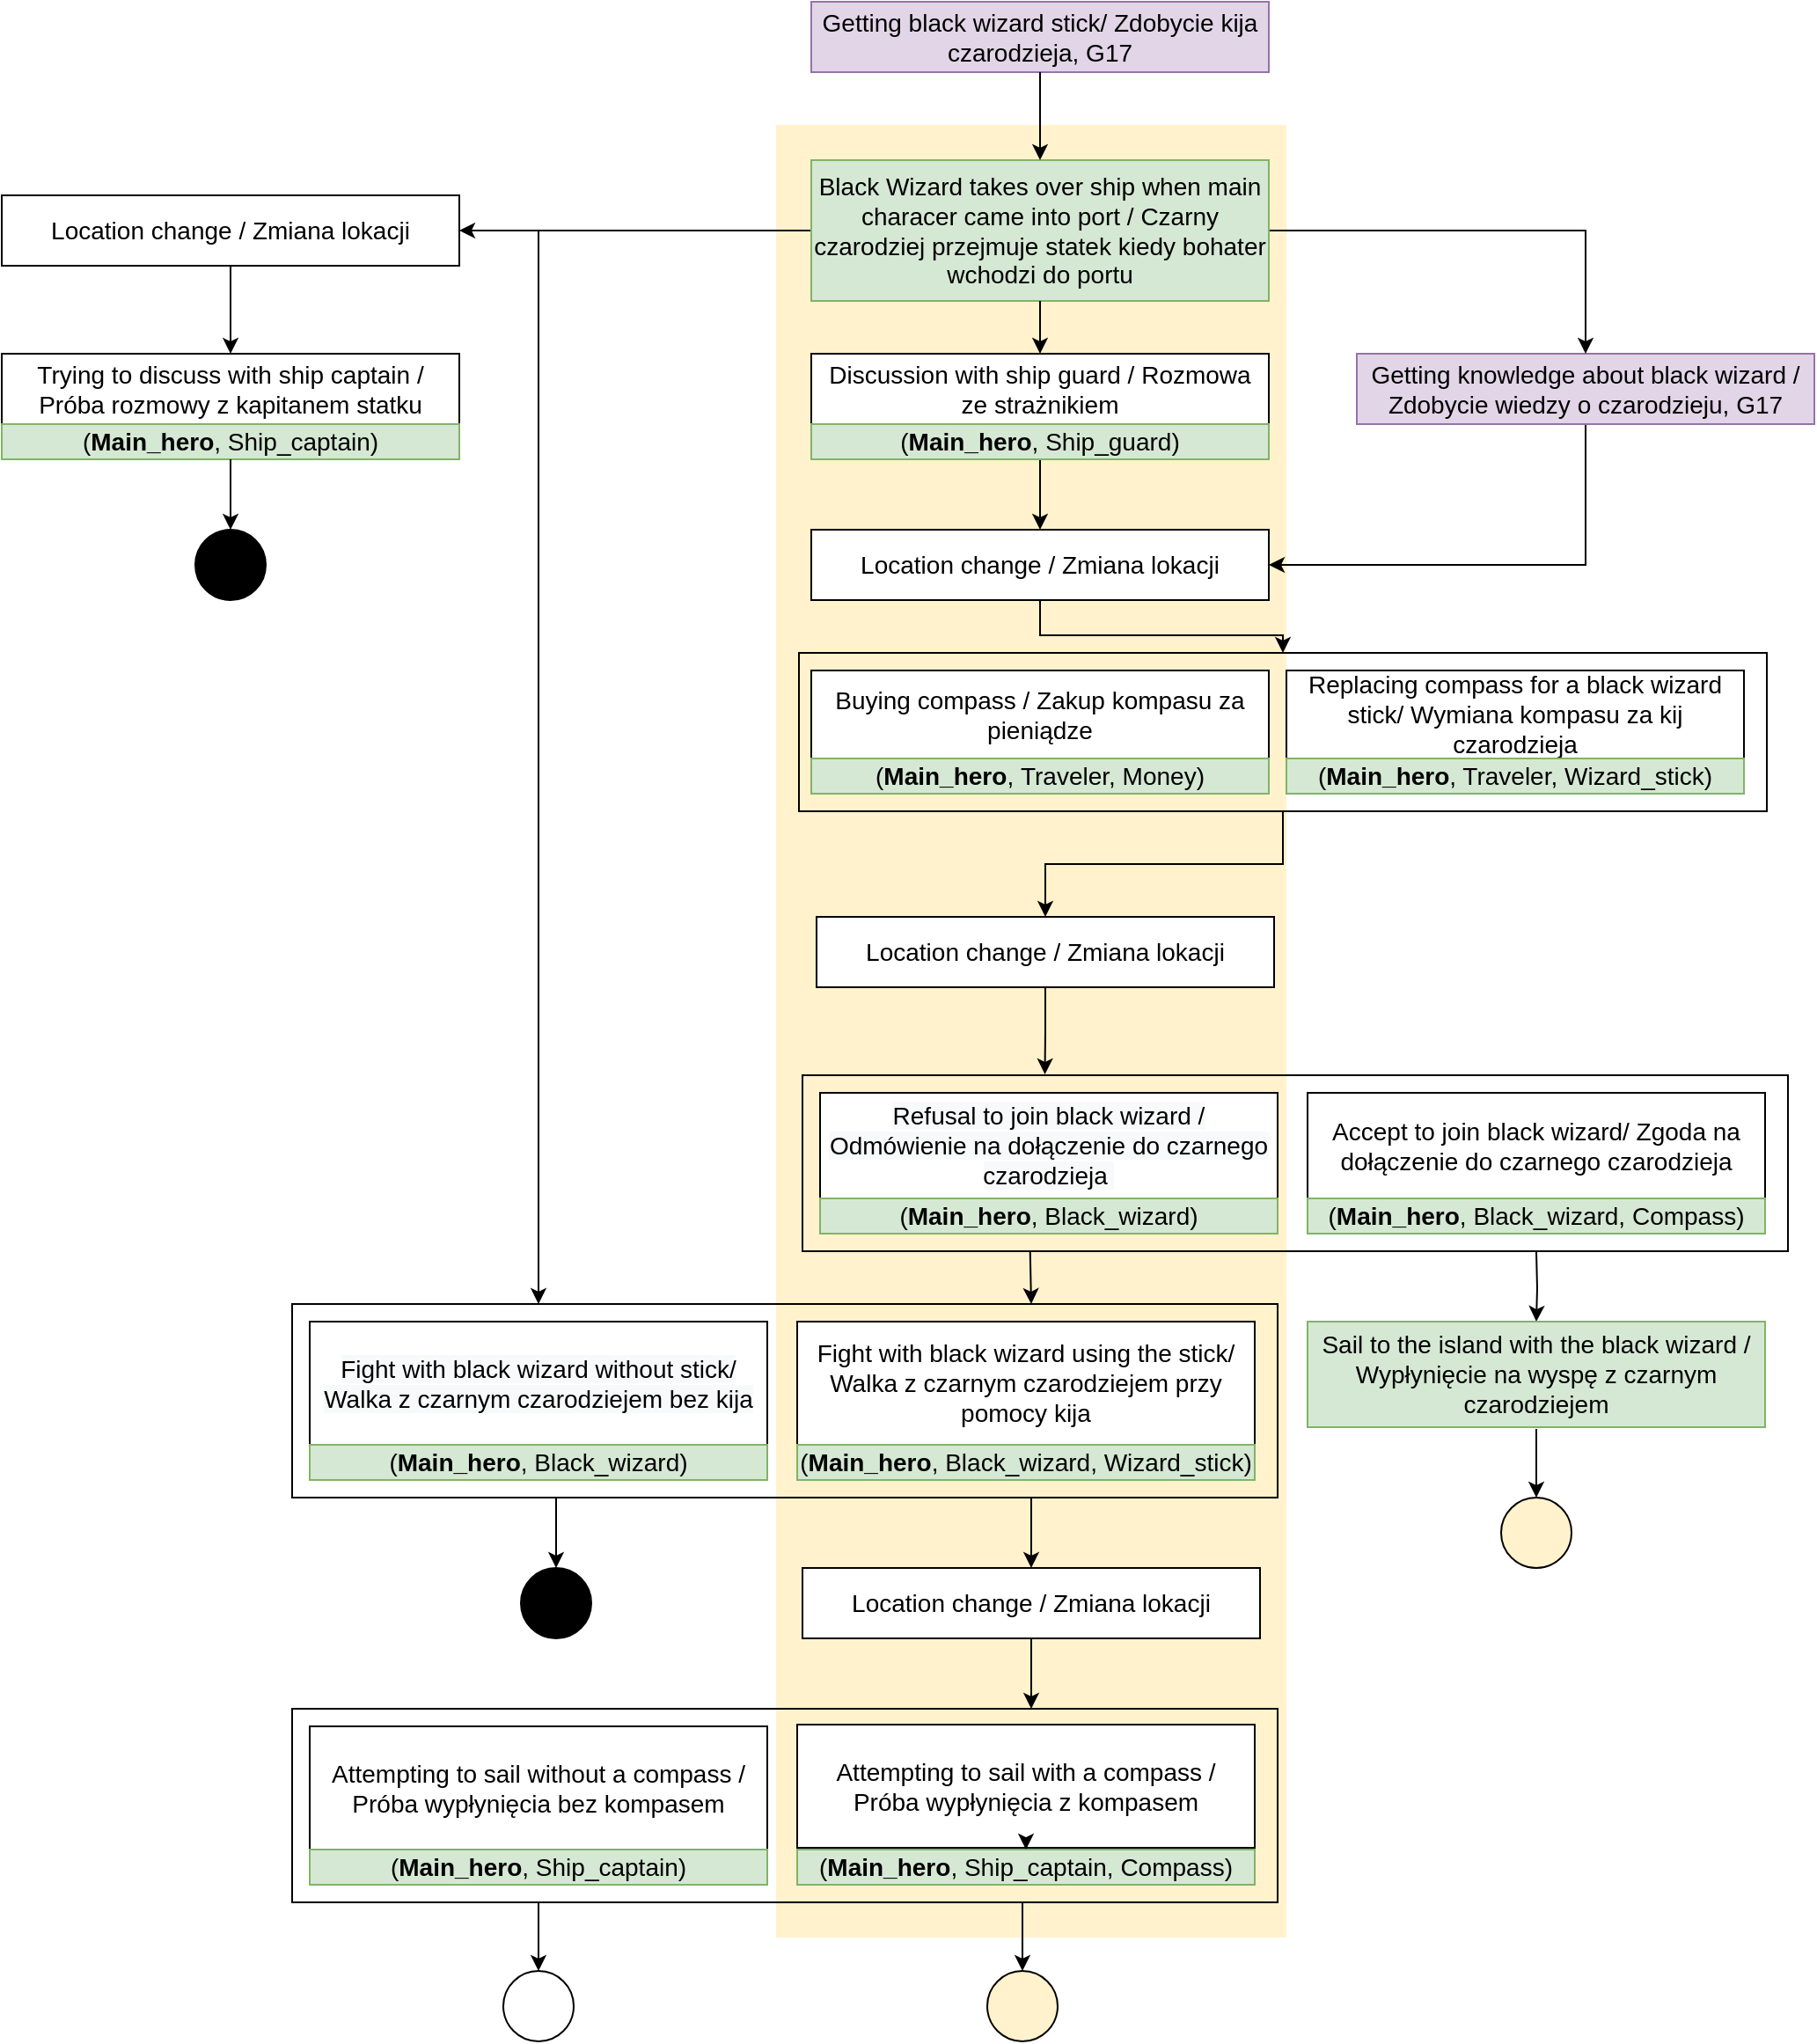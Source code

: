 <mxfile version="16.5.3" type="device"><diagram id="JUIe99RaXZnTiBBMId6_" name="Page-1"><mxGraphModel dx="780" dy="4052" grid="1" gridSize="10" guides="1" tooltips="1" connect="1" arrows="1" fold="1" page="1" pageScale="1" pageWidth="2339" pageHeight="3300" math="0" shadow="0"><root><mxCell id="0"/><mxCell id="1" parent="0"/><mxCell id="6ssIoBOc6qYWrYEqaU_J-1" value="" style="rounded=0;whiteSpace=wrap;html=1;fillColor=#fff2cc;fontFamily=Helvetica;fontSize=14;strokeColor=none;" parent="1" vertex="1"><mxGeometry x="460" y="-3180" width="290" height="1030" as="geometry"/></mxCell><mxCell id="3eL0S95hv30FIU-_vPZg-2" value="&lt;font style=&quot;font-size: 14px&quot;&gt;Getting black wizard stick/ Zdobycie kija czarodzieja, G17&lt;/font&gt;" style="rounded=0;whiteSpace=wrap;html=1;strokeColor=#9673a6;fillColor=#e1d5e7;" parent="1" vertex="1"><mxGeometry x="480" y="-3250" width="260" height="40" as="geometry"/></mxCell><mxCell id="1r0AxIOJ8wrqg4vT5cxQ-17" style="edgeStyle=orthogonalEdgeStyle;rounded=0;orthogonalLoop=1;jettySize=auto;html=1;exitX=0.5;exitY=1;exitDx=0;exitDy=0;entryX=1;entryY=0.5;entryDx=0;entryDy=0;" parent="1" source="ufufVObrW8CTADVqrJGx-1" target="ZIhdXNscRNdTgrio2IBK-1" edge="1"><mxGeometry relative="1" as="geometry"/></mxCell><mxCell id="ufufVObrW8CTADVqrJGx-1" value="&lt;font style=&quot;font-size: 14px&quot;&gt;Getting knowledge about black wizard / Zdobycie wiedzy o czarodzieju, G17&lt;/font&gt;" style="rounded=0;whiteSpace=wrap;html=1;strokeColor=#9673a6;fillColor=#e1d5e7;" parent="1" vertex="1"><mxGeometry x="790" y="-3050" width="260" height="40" as="geometry"/></mxCell><mxCell id="1r0AxIOJ8wrqg4vT5cxQ-10" style="edgeStyle=orthogonalEdgeStyle;rounded=0;orthogonalLoop=1;jettySize=auto;html=1;exitX=1;exitY=0.5;exitDx=0;exitDy=0;entryX=0.5;entryY=0;entryDx=0;entryDy=0;" parent="1" source="iC4ka-_rJEcCQ6Xw9VPW-1" target="ufufVObrW8CTADVqrJGx-1" edge="1"><mxGeometry relative="1" as="geometry"/></mxCell><mxCell id="1r0AxIOJ8wrqg4vT5cxQ-13" style="edgeStyle=orthogonalEdgeStyle;rounded=0;orthogonalLoop=1;jettySize=auto;html=1;exitX=0;exitY=0.5;exitDx=0;exitDy=0;entryX=0.25;entryY=0;entryDx=0;entryDy=0;" parent="1" source="iC4ka-_rJEcCQ6Xw9VPW-1" target="Zl7LZCgxTLRb8pQttS_V-1" edge="1"><mxGeometry relative="1" as="geometry"/></mxCell><mxCell id="xVncM1CwSNO0NZ3d6eDj-8" style="edgeStyle=orthogonalEdgeStyle;rounded=0;orthogonalLoop=1;jettySize=auto;html=1;exitX=0;exitY=0.5;exitDx=0;exitDy=0;entryX=1;entryY=0.5;entryDx=0;entryDy=0;" edge="1" parent="1" source="iC4ka-_rJEcCQ6Xw9VPW-1" target="xVncM1CwSNO0NZ3d6eDj-1"><mxGeometry relative="1" as="geometry"/></mxCell><mxCell id="iC4ka-_rJEcCQ6Xw9VPW-1" value="&lt;span style=&quot;font-family: &amp;#34;arial&amp;#34; ; font-size: 14px&quot;&gt;Black Wizard takes over ship when main characer came into port / Czarny czarodziej przejmuje statek kiedy bohater wchodzi do portu&lt;/span&gt;" style="rounded=0;whiteSpace=wrap;html=1;sketch=0;fillColor=#d5e8d4;strokeColor=#82b366;align=center;" parent="1" vertex="1"><mxGeometry x="480" y="-3160" width="260" height="80" as="geometry"/></mxCell><mxCell id="CBUeyCIiHJk4OpSg9vcD-1" value="&lt;font face=&quot;arial&quot;&gt;&lt;span style=&quot;font-size: 14px&quot;&gt;Discussion with ship guard / Rozmowa ze strażnikiem&lt;/span&gt;&lt;br&gt;&lt;/font&gt;" style="rounded=0;whiteSpace=wrap;html=1;fillColor=#ffffff;fontSize=14;" parent="1" vertex="1"><mxGeometry x="480" y="-3050" width="260" height="40" as="geometry"/></mxCell><mxCell id="1r0AxIOJ8wrqg4vT5cxQ-16" style="edgeStyle=orthogonalEdgeStyle;rounded=0;orthogonalLoop=1;jettySize=auto;html=1;exitX=0.5;exitY=1;exitDx=0;exitDy=0;entryX=0.5;entryY=0;entryDx=0;entryDy=0;" parent="1" source="CBUeyCIiHJk4OpSg9vcD-2" target="ZIhdXNscRNdTgrio2IBK-1" edge="1"><mxGeometry relative="1" as="geometry"/></mxCell><mxCell id="CBUeyCIiHJk4OpSg9vcD-2" value="&lt;font face=&quot;arial&quot;&gt;&lt;span style=&quot;font-size: 14px&quot;&gt;(&lt;/span&gt;&lt;/font&gt;&lt;span style=&quot;font-family: &amp;#34;arial&amp;#34; ; font-size: 14px&quot;&gt;&lt;b&gt;Main_hero&lt;/b&gt;, Ship_guard&lt;/span&gt;&lt;font face=&quot;arial&quot;&gt;&lt;span style=&quot;font-size: 14px&quot;&gt;)&lt;/span&gt;&lt;/font&gt;" style="rounded=0;whiteSpace=wrap;html=1;sketch=0;fillColor=#d5e8d4;strokeColor=#82b366;align=center;" parent="1" vertex="1"><mxGeometry x="480" y="-3010" width="260" height="20" as="geometry"/></mxCell><mxCell id="CBUeyCIiHJk4OpSg9vcD-3" style="rounded=0;orthogonalLoop=1;jettySize=auto;html=1;exitX=0.25;exitY=1;exitDx=0;exitDy=0;entryX=0.25;entryY=0;entryDx=0;entryDy=0;fontSize=14;" parent="1" source="CBUeyCIiHJk4OpSg9vcD-1" target="CBUeyCIiHJk4OpSg9vcD-2" edge="1"><mxGeometry relative="1" as="geometry"><mxPoint x="555" y="-3040" as="sourcePoint"/><mxPoint x="835" y="-2869" as="targetPoint"/></mxGeometry></mxCell><mxCell id="2wrk7SRzFRKvGeMuATV7-3" style="rounded=0;orthogonalLoop=1;jettySize=auto;html=1;exitX=0.25;exitY=1;exitDx=0;exitDy=0;entryX=0.25;entryY=0;entryDx=0;entryDy=0;fontSize=14;" parent="1" edge="1"><mxGeometry relative="1" as="geometry"><mxPoint x="548" y="-3030" as="sourcePoint"/><mxPoint x="548" y="-3030" as="targetPoint"/></mxGeometry></mxCell><mxCell id="JMDKY-fmRvfE_yuMLyGS-4" value="" style="endArrow=classic;html=1;rounded=0;entryX=0.5;entryY=0;entryDx=0;entryDy=0;" parent="1" target="iC4ka-_rJEcCQ6Xw9VPW-1" edge="1"><mxGeometry width="50" height="50" relative="1" as="geometry"><mxPoint x="610" y="-3210" as="sourcePoint"/><mxPoint x="630" y="-2900" as="targetPoint"/></mxGeometry></mxCell><mxCell id="JMDKY-fmRvfE_yuMLyGS-5" value="" style="endArrow=classic;html=1;rounded=0;entryX=0.5;entryY=0;entryDx=0;entryDy=0;exitX=0.5;exitY=1;exitDx=0;exitDy=0;" parent="1" source="iC4ka-_rJEcCQ6Xw9VPW-1" target="CBUeyCIiHJk4OpSg9vcD-1" edge="1"><mxGeometry width="50" height="50" relative="1" as="geometry"><mxPoint x="610" y="-3060" as="sourcePoint"/><mxPoint x="620" y="-3120" as="targetPoint"/></mxGeometry></mxCell><mxCell id="1r0AxIOJ8wrqg4vT5cxQ-1" style="edgeStyle=orthogonalEdgeStyle;rounded=0;orthogonalLoop=1;jettySize=auto;html=1;exitX=0.5;exitY=1;exitDx=0;exitDy=0;entryX=0.5;entryY=0;entryDx=0;entryDy=0;" parent="1" source="ZIhdXNscRNdTgrio2IBK-1" target="h1MI7B73lOjZTROLdxvK-1" edge="1"><mxGeometry relative="1" as="geometry"/></mxCell><mxCell id="ZIhdXNscRNdTgrio2IBK-1" value="&lt;span id=&quot;docs-internal-guid-4cfbbf0f-7fff-1ddc-6e00-4f36d3d0db7e&quot;&gt;&lt;span style=&quot;background-color: transparent ; vertical-align: baseline&quot;&gt;&lt;font&gt;&lt;font face=&quot;arial&quot;&gt;&lt;span style=&quot;font-size: 14px&quot;&gt;Location change / Zmiana lokacji&lt;/span&gt;&lt;/font&gt;&lt;br&gt;&lt;/font&gt;&lt;/span&gt;&lt;/span&gt;" style="rounded=0;whiteSpace=wrap;html=1;align=center;" parent="1" vertex="1"><mxGeometry x="480" y="-2950" width="260" height="40" as="geometry"/></mxCell><mxCell id="ykdbTU9exdxIuXBFj9h4-3" style="edgeStyle=orthogonalEdgeStyle;rounded=0;orthogonalLoop=1;jettySize=auto;html=1;exitX=0.5;exitY=1;exitDx=0;exitDy=0;entryX=0.5;entryY=0;entryDx=0;entryDy=0;" parent="1" source="h1MI7B73lOjZTROLdxvK-1" target="v_aaNzuPuVtvfUUyjHC7-1" edge="1"><mxGeometry relative="1" as="geometry"/></mxCell><mxCell id="h1MI7B73lOjZTROLdxvK-1" value="" style="rounded=0;whiteSpace=wrap;html=1;strokeColor=#000000;fontFamily=Helvetica;fontSize=14;fillColor=none;" parent="1" vertex="1"><mxGeometry x="473" y="-2880" width="550" height="90" as="geometry"/></mxCell><mxCell id="h1MI7B73lOjZTROLdxvK-2" value="&lt;div style=&quot;&quot;&gt;&lt;span&gt;Replacing compass for a black wizard stick/ Wymiana kompasu za kij czarodzieja&lt;/span&gt;&lt;/div&gt;" style="rounded=0;whiteSpace=wrap;html=1;fontSize=14;fontFamily=Helvetica;align=center;" parent="1" vertex="1"><mxGeometry x="750" y="-2870" width="260" height="50" as="geometry"/></mxCell><mxCell id="h1MI7B73lOjZTROLdxvK-3" value="&lt;font&gt;Buying compass / Zakup kompasu za pieniądze&lt;br style=&quot;font-size: 14px&quot;&gt;&lt;/font&gt;" style="rounded=0;whiteSpace=wrap;html=1;fontSize=14;fontFamily=Helvetica;" parent="1" vertex="1"><mxGeometry x="480" y="-2870" width="260" height="50" as="geometry"/></mxCell><mxCell id="h1MI7B73lOjZTROLdxvK-4" value="&lt;span style=&quot;font-family: &amp;#34;arial&amp;#34;&quot;&gt;(&lt;/span&gt;&lt;span style=&quot;font-family: &amp;#34;arial&amp;#34;&quot;&gt;&lt;b&gt;Main_hero&lt;/b&gt;,&amp;nbsp;&lt;/span&gt;&lt;span style=&quot;font-family: &amp;#34;arial&amp;#34;&quot;&gt;Traveler, Money)&lt;/span&gt;" style="rounded=0;whiteSpace=wrap;html=1;sketch=0;fillColor=#d5e8d4;strokeColor=#82b366;align=center;fontSize=14;fontFamily=Helvetica;" parent="1" vertex="1"><mxGeometry x="480" y="-2820" width="260" height="20" as="geometry"/></mxCell><mxCell id="h1MI7B73lOjZTROLdxvK-5" style="rounded=0;orthogonalLoop=1;jettySize=auto;html=1;exitX=0.75;exitY=1;exitDx=0;exitDy=0;fontSize=14;" parent="1" source="h1MI7B73lOjZTROLdxvK-3" target="h1MI7B73lOjZTROLdxvK-4" edge="1"><mxGeometry relative="1" as="geometry"><mxPoint x="778" y="-2809" as="sourcePoint"/><mxPoint x="801.689" y="-2775.495" as="targetPoint"/></mxGeometry></mxCell><mxCell id="h1MI7B73lOjZTROLdxvK-6" value="&lt;span style=&quot;font-family: &amp;#34;arial&amp;#34;&quot;&gt;(&lt;/span&gt;&lt;span style=&quot;font-family: &amp;#34;arial&amp;#34;&quot;&gt;&lt;b&gt;Main_hero&lt;/b&gt;, Traveler, Wizard_stick&lt;/span&gt;&lt;span style=&quot;font-family: &amp;#34;arial&amp;#34;&quot;&gt;)&lt;/span&gt;" style="rounded=0;whiteSpace=wrap;html=1;sketch=0;fillColor=#d5e8d4;strokeColor=#82b366;align=center;fontSize=14;fontFamily=Helvetica;" parent="1" vertex="1"><mxGeometry x="750" y="-2820" width="260" height="20" as="geometry"/></mxCell><mxCell id="h1MI7B73lOjZTROLdxvK-7" style="rounded=0;orthogonalLoop=1;jettySize=auto;html=1;fontSize=14;" parent="1" source="h1MI7B73lOjZTROLdxvK-2" target="h1MI7B73lOjZTROLdxvK-6" edge="1"><mxGeometry relative="1" as="geometry"><mxPoint x="1019.667" y="-2809" as="sourcePoint"/><mxPoint x="1057.0" y="-2781.0" as="targetPoint"/></mxGeometry></mxCell><mxCell id="1r0AxIOJ8wrqg4vT5cxQ-8" style="edgeStyle=orthogonalEdgeStyle;rounded=0;orthogonalLoop=1;jettySize=auto;html=1;exitX=0.5;exitY=1;exitDx=0;exitDy=0;entryX=0.246;entryY=-0.005;entryDx=0;entryDy=0;entryPerimeter=0;" parent="1" source="v_aaNzuPuVtvfUUyjHC7-1" target="4udx_1XUjHnXzXAFPExe-1" edge="1"><mxGeometry relative="1" as="geometry"/></mxCell><mxCell id="v_aaNzuPuVtvfUUyjHC7-1" value="&lt;span id=&quot;docs-internal-guid-4cfbbf0f-7fff-1ddc-6e00-4f36d3d0db7e&quot;&gt;&lt;span style=&quot;background-color: transparent ; vertical-align: baseline&quot;&gt;&lt;font&gt;&lt;font face=&quot;arial&quot;&gt;&lt;span style=&quot;font-size: 14px&quot;&gt;Location change / Zmiana lokacji&lt;/span&gt;&lt;/font&gt;&lt;br&gt;&lt;/font&gt;&lt;/span&gt;&lt;/span&gt;" style="rounded=0;whiteSpace=wrap;html=1;align=center;" parent="1" vertex="1"><mxGeometry x="483" y="-2730" width="260" height="40" as="geometry"/></mxCell><mxCell id="1r0AxIOJ8wrqg4vT5cxQ-37" style="edgeStyle=orthogonalEdgeStyle;rounded=0;orthogonalLoop=1;jettySize=auto;html=1;exitX=0.75;exitY=1;exitDx=0;exitDy=0;" parent="1" source="Zl7LZCgxTLRb8pQttS_V-1" target="1r0AxIOJ8wrqg4vT5cxQ-36" edge="1"><mxGeometry relative="1" as="geometry"/></mxCell><mxCell id="Zl7LZCgxTLRb8pQttS_V-1" value="" style="rounded=0;whiteSpace=wrap;html=1;strokeColor=#000000;fontFamily=Helvetica;fontSize=14;fillColor=none;" parent="1" vertex="1"><mxGeometry x="185" y="-2510" width="560" height="110" as="geometry"/></mxCell><mxCell id="Zl7LZCgxTLRb8pQttS_V-2" value="&lt;font&gt;Fight with black wizard using the stick/ Walka z czarnym czarodziejem przy pomocy kija&lt;br style=&quot;font-size: 14px&quot;&gt;&lt;/font&gt;" style="rounded=0;whiteSpace=wrap;html=1;fontSize=14;fontFamily=Helvetica;" parent="1" vertex="1"><mxGeometry x="472" y="-2500" width="260" height="70" as="geometry"/></mxCell><mxCell id="Zl7LZCgxTLRb8pQttS_V-3" value="&lt;span style=&quot;color: rgb(0 , 0 , 0) ; font-family: &amp;#34;helvetica&amp;#34; ; font-size: 14px ; font-style: normal ; font-weight: 400 ; letter-spacing: normal ; text-align: center ; text-indent: 0px ; text-transform: none ; word-spacing: 0px ; background-color: rgb(248 , 249 , 250) ; display: inline ; float: none&quot;&gt;Fight with black wizard without stick/ Walka z czarnym czarodziejem bez kija&lt;/span&gt;" style="rounded=0;whiteSpace=wrap;html=1;fontSize=14;fontFamily=Helvetica;" parent="1" vertex="1"><mxGeometry x="195" y="-2500" width="260" height="70" as="geometry"/></mxCell><mxCell id="Zl7LZCgxTLRb8pQttS_V-4" value="&lt;span style=&quot;font-family: &amp;#34;arial&amp;#34;&quot;&gt;(&lt;/span&gt;&lt;span style=&quot;font-family: &amp;#34;arial&amp;#34;&quot;&gt;&lt;b&gt;Main_hero&lt;/b&gt;, Black_wizard&lt;/span&gt;&lt;span style=&quot;font-family: &amp;#34;arial&amp;#34;&quot;&gt;)&lt;/span&gt;" style="rounded=0;whiteSpace=wrap;html=1;sketch=0;fillColor=#d5e8d4;strokeColor=#82b366;align=center;fontSize=14;fontFamily=Helvetica;" parent="1" vertex="1"><mxGeometry x="195" y="-2430" width="260" height="20" as="geometry"/></mxCell><mxCell id="Zl7LZCgxTLRb8pQttS_V-5" style="rounded=0;orthogonalLoop=1;jettySize=auto;html=1;exitX=0.75;exitY=1;exitDx=0;exitDy=0;fontSize=14;" parent="1" source="Zl7LZCgxTLRb8pQttS_V-3" target="Zl7LZCgxTLRb8pQttS_V-4" edge="1"><mxGeometry relative="1" as="geometry"><mxPoint x="650" y="-2429" as="sourcePoint"/><mxPoint x="673.689" y="-2395.495" as="targetPoint"/></mxGeometry></mxCell><mxCell id="Zl7LZCgxTLRb8pQttS_V-6" value="&lt;span style=&quot;font-family: &amp;#34;arial&amp;#34;&quot;&gt;(&lt;/span&gt;&lt;span style=&quot;font-family: &amp;#34;arial&amp;#34;&quot;&gt;&lt;b&gt;Main_hero&lt;/b&gt;, Black_wizard, Wizard_stick&lt;/span&gt;&lt;span style=&quot;font-family: &amp;#34;arial&amp;#34;&quot;&gt;)&lt;/span&gt;" style="rounded=0;whiteSpace=wrap;html=1;sketch=0;fillColor=#d5e8d4;strokeColor=#82b366;align=center;fontSize=14;fontFamily=Helvetica;" parent="1" vertex="1"><mxGeometry x="472" y="-2430" width="260" height="20" as="geometry"/></mxCell><mxCell id="Zl7LZCgxTLRb8pQttS_V-7" style="rounded=0;orthogonalLoop=1;jettySize=auto;html=1;fontSize=14;" parent="1" source="Zl7LZCgxTLRb8pQttS_V-2" target="Zl7LZCgxTLRb8pQttS_V-6" edge="1"><mxGeometry relative="1" as="geometry"><mxPoint x="891.667" y="-2429" as="sourcePoint"/><mxPoint x="929.0" y="-2401.0" as="targetPoint"/></mxGeometry></mxCell><mxCell id="1r0AxIOJ8wrqg4vT5cxQ-4" style="edgeStyle=orthogonalEdgeStyle;rounded=0;orthogonalLoop=1;jettySize=auto;html=1;exitX=0.231;exitY=0.996;exitDx=0;exitDy=0;entryX=0.75;entryY=0;entryDx=0;entryDy=0;exitPerimeter=0;" parent="1" source="4udx_1XUjHnXzXAFPExe-1" target="Zl7LZCgxTLRb8pQttS_V-1" edge="1"><mxGeometry relative="1" as="geometry"/></mxCell><mxCell id="4udx_1XUjHnXzXAFPExe-1" value="" style="rounded=0;whiteSpace=wrap;html=1;strokeColor=#000000;fontFamily=Helvetica;fontSize=14;fillColor=none;" parent="1" vertex="1"><mxGeometry x="475" y="-2640" width="560" height="100" as="geometry"/></mxCell><mxCell id="4udx_1XUjHnXzXAFPExe-2" value="&lt;font&gt;Accept to join black wizard/ Zgoda na dołączenie do czarnego czarodzieja&lt;br style=&quot;font-size: 14px&quot;&gt;&lt;/font&gt;" style="rounded=0;whiteSpace=wrap;html=1;fontSize=14;fontFamily=Helvetica;" parent="1" vertex="1"><mxGeometry x="762" y="-2630" width="260" height="60" as="geometry"/></mxCell><mxCell id="4udx_1XUjHnXzXAFPExe-3" value="&lt;span style=&quot;color: rgb(0 , 0 , 0) ; font-family: &amp;#34;helvetica&amp;#34; ; font-size: 14px ; font-style: normal ; font-weight: 400 ; letter-spacing: normal ; text-align: center ; text-indent: 0px ; text-transform: none ; word-spacing: 0px ; background-color: rgb(248 , 249 , 250) ; display: inline ; float: none&quot;&gt;Refusal to join black wizard / Odmówienie na dołączenie do czarnego czarodzieja&lt;span&gt;&amp;nbsp;&lt;/span&gt;&lt;/span&gt;" style="rounded=0;whiteSpace=wrap;html=1;fontSize=14;fontFamily=Helvetica;" parent="1" vertex="1"><mxGeometry x="485" y="-2630" width="260" height="60" as="geometry"/></mxCell><mxCell id="4udx_1XUjHnXzXAFPExe-4" value="&lt;span style=&quot;font-family: &amp;#34;arial&amp;#34;&quot;&gt;(&lt;/span&gt;&lt;span style=&quot;font-family: &amp;#34;arial&amp;#34;&quot;&gt;&lt;b&gt;Main_hero&lt;/b&gt;, Black_wizard&lt;/span&gt;&lt;span style=&quot;font-family: &amp;#34;arial&amp;#34;&quot;&gt;)&lt;/span&gt;" style="rounded=0;whiteSpace=wrap;html=1;sketch=0;fillColor=#d5e8d4;strokeColor=#82b366;align=center;fontSize=14;fontFamily=Helvetica;" parent="1" vertex="1"><mxGeometry x="485" y="-2570" width="260" height="20" as="geometry"/></mxCell><mxCell id="4udx_1XUjHnXzXAFPExe-5" style="rounded=0;orthogonalLoop=1;jettySize=auto;html=1;exitX=0.75;exitY=1;exitDx=0;exitDy=0;fontSize=14;" parent="1" source="4udx_1XUjHnXzXAFPExe-3" target="4udx_1XUjHnXzXAFPExe-4" edge="1"><mxGeometry relative="1" as="geometry"><mxPoint x="940" y="-2569" as="sourcePoint"/><mxPoint x="963.689" y="-2535.495" as="targetPoint"/></mxGeometry></mxCell><mxCell id="1r0AxIOJ8wrqg4vT5cxQ-6" style="edgeStyle=orthogonalEdgeStyle;rounded=0;orthogonalLoop=1;jettySize=auto;html=1;entryX=0.5;entryY=0;entryDx=0;entryDy=0;" parent="1" target="1r0AxIOJ8wrqg4vT5cxQ-5" edge="1"><mxGeometry relative="1" as="geometry"><mxPoint x="892" y="-2540" as="sourcePoint"/></mxGeometry></mxCell><mxCell id="4udx_1XUjHnXzXAFPExe-6" value="(&lt;b style=&quot;font-family: &amp;#34;arial&amp;#34;&quot;&gt;Main_hero&lt;/b&gt;&lt;span style=&quot;font-family: &amp;#34;arial&amp;#34;&quot;&gt;, Black_wizard, Compass&lt;/span&gt;)" style="rounded=0;whiteSpace=wrap;html=1;sketch=0;fillColor=#d5e8d4;strokeColor=#82b366;align=center;fontSize=14;fontFamily=Helvetica;" parent="1" vertex="1"><mxGeometry x="762" y="-2570" width="260" height="20" as="geometry"/></mxCell><mxCell id="4udx_1XUjHnXzXAFPExe-7" style="rounded=0;orthogonalLoop=1;jettySize=auto;html=1;fontSize=14;" parent="1" source="4udx_1XUjHnXzXAFPExe-2" target="4udx_1XUjHnXzXAFPExe-6" edge="1"><mxGeometry relative="1" as="geometry"><mxPoint x="1181.667" y="-2569" as="sourcePoint"/><mxPoint x="1219.0" y="-2541.0" as="targetPoint"/></mxGeometry></mxCell><mxCell id="juHRSvs4YlUHAhezM2ZO-1" style="rounded=0;orthogonalLoop=1;jettySize=auto;html=1;fontSize=14;" parent="1" target="juHRSvs4YlUHAhezM2ZO-2" edge="1"><mxGeometry relative="1" as="geometry"><mxPoint x="335" y="-2400" as="sourcePoint"/></mxGeometry></mxCell><mxCell id="juHRSvs4YlUHAhezM2ZO-2" value="" style="ellipse;whiteSpace=wrap;html=1;aspect=fixed;fontSize=14;align=center;fillColor=#000000;" parent="1" vertex="1"><mxGeometry x="315" y="-2360" width="40" height="40" as="geometry"/></mxCell><mxCell id="RmtvEg6lQUHxPJLTKj9z-1" value="" style="ellipse;whiteSpace=wrap;html=1;aspect=fixed;fontSize=14;align=center;fillColor=#fff2cc;strokeWidth=1;" parent="1" vertex="1"><mxGeometry x="872" y="-2400" width="40" height="40" as="geometry"/></mxCell><mxCell id="RmtvEg6lQUHxPJLTKj9z-2" value="" style="endArrow=classic;html=1;fontFamily=Helvetica;fontSize=14;exitX=0.5;exitY=1;exitDx=0;exitDy=0;entryX=0.5;entryY=0;entryDx=0;entryDy=0;strokeWidth=1;" parent="1" target="RmtvEg6lQUHxPJLTKj9z-1" edge="1"><mxGeometry width="50" height="50" relative="1" as="geometry"><mxPoint x="892" y="-2439" as="sourcePoint"/><mxPoint x="842" y="-2569" as="targetPoint"/></mxGeometry></mxCell><mxCell id="RmtvEg6lQUHxPJLTKj9z-3" value="" style="ellipse;whiteSpace=wrap;html=1;aspect=fixed;fontSize=14;align=center;fillColor=#fff2cc;strokeWidth=1;" parent="1" vertex="1"><mxGeometry x="580" y="-2131" width="40" height="40" as="geometry"/></mxCell><mxCell id="RmtvEg6lQUHxPJLTKj9z-4" value="" style="endArrow=classic;html=1;fontFamily=Helvetica;fontSize=14;exitX=0.5;exitY=1;exitDx=0;exitDy=0;entryX=0.5;entryY=0;entryDx=0;entryDy=0;strokeWidth=1;" parent="1" target="RmtvEg6lQUHxPJLTKj9z-3" edge="1"><mxGeometry width="50" height="50" relative="1" as="geometry"><mxPoint x="600" y="-2170" as="sourcePoint"/><mxPoint x="550" y="-2300" as="targetPoint"/></mxGeometry></mxCell><mxCell id="1r0AxIOJ8wrqg4vT5cxQ-5" value="&lt;font face=&quot;arial&quot;&gt;&lt;span style=&quot;font-size: 14px&quot;&gt;Sail to the island with the black wizard&amp;nbsp;/ Wypłynięcie na wyspę z czarnym czarodziejem&lt;/span&gt;&lt;/font&gt;" style="rounded=0;whiteSpace=wrap;html=1;sketch=0;fillColor=#d5e8d4;strokeColor=#82b366;align=center;" parent="1" vertex="1"><mxGeometry x="762" y="-2500" width="260" height="60" as="geometry"/></mxCell><mxCell id="1r0AxIOJ8wrqg4vT5cxQ-18" value="" style="rounded=0;whiteSpace=wrap;html=1;strokeColor=#000000;fontFamily=Helvetica;fontSize=14;fillColor=none;" parent="1" vertex="1"><mxGeometry x="185" y="-2280" width="560" height="110" as="geometry"/></mxCell><mxCell id="1r0AxIOJ8wrqg4vT5cxQ-19" value="&lt;font&gt;Attempting to sail with a compass&amp;nbsp;/ Próba&amp;nbsp;&lt;span style=&quot;font-family: &amp;#34;helvetica&amp;#34;&quot;&gt;wypłynięcia&amp;nbsp;&lt;/span&gt;z kompasem&lt;br style=&quot;font-size: 14px&quot;&gt;&lt;/font&gt;" style="rounded=0;whiteSpace=wrap;html=1;fontSize=14;fontFamily=Helvetica;" parent="1" vertex="1"><mxGeometry x="472" y="-2271" width="260" height="70" as="geometry"/></mxCell><mxCell id="1r0AxIOJ8wrqg4vT5cxQ-20" value="Attempting to sail without a compass&amp;nbsp;/ Próba&amp;nbsp;&lt;span style=&quot;font-family: &amp;#34;helvetica&amp;#34;&quot;&gt;wypłynięcia&amp;nbsp;&lt;/span&gt;bez kompasem" style="rounded=0;whiteSpace=wrap;html=1;fontSize=14;fontFamily=Helvetica;" parent="1" vertex="1"><mxGeometry x="195" y="-2270" width="260" height="70" as="geometry"/></mxCell><mxCell id="1r0AxIOJ8wrqg4vT5cxQ-21" value="&lt;span style=&quot;font-family: &amp;#34;arial&amp;#34;&quot;&gt;(&lt;/span&gt;&lt;span style=&quot;font-family: &amp;#34;arial&amp;#34;&quot;&gt;&lt;b&gt;Main_hero&lt;/b&gt;, Ship_captain&lt;/span&gt;&lt;span style=&quot;font-family: &amp;#34;arial&amp;#34;&quot;&gt;)&lt;/span&gt;" style="rounded=0;whiteSpace=wrap;html=1;sketch=0;fillColor=#d5e8d4;strokeColor=#82b366;align=center;fontSize=14;fontFamily=Helvetica;" parent="1" vertex="1"><mxGeometry x="195" y="-2200" width="260" height="20" as="geometry"/></mxCell><mxCell id="1r0AxIOJ8wrqg4vT5cxQ-22" style="rounded=0;orthogonalLoop=1;jettySize=auto;html=1;exitX=0.75;exitY=1;exitDx=0;exitDy=0;fontSize=14;" parent="1" source="1r0AxIOJ8wrqg4vT5cxQ-20" target="1r0AxIOJ8wrqg4vT5cxQ-21" edge="1"><mxGeometry relative="1" as="geometry"><mxPoint x="650" y="-2199" as="sourcePoint"/><mxPoint x="673.689" y="-2165.495" as="targetPoint"/></mxGeometry></mxCell><mxCell id="1r0AxIOJ8wrqg4vT5cxQ-23" value="&lt;span style=&quot;font-family: &amp;#34;arial&amp;#34;&quot;&gt;(&lt;/span&gt;&lt;span style=&quot;font-family: &amp;#34;arial&amp;#34;&quot;&gt;&lt;b&gt;Main_hero&lt;/b&gt;, Ship_captain, Compass&lt;/span&gt;&lt;span style=&quot;font-family: &amp;#34;arial&amp;#34;&quot;&gt;)&lt;/span&gt;" style="rounded=0;whiteSpace=wrap;html=1;sketch=0;fillColor=#d5e8d4;strokeColor=#82b366;align=center;fontSize=14;fontFamily=Helvetica;" parent="1" vertex="1"><mxGeometry x="472" y="-2200" width="260" height="20" as="geometry"/></mxCell><mxCell id="1r0AxIOJ8wrqg4vT5cxQ-24" style="rounded=0;orthogonalLoop=1;jettySize=auto;html=1;fontSize=14;" parent="1" source="1r0AxIOJ8wrqg4vT5cxQ-19" target="1r0AxIOJ8wrqg4vT5cxQ-23" edge="1"><mxGeometry relative="1" as="geometry"><mxPoint x="891.667" y="-2199" as="sourcePoint"/><mxPoint x="929.0" y="-2171.0" as="targetPoint"/></mxGeometry></mxCell><mxCell id="1r0AxIOJ8wrqg4vT5cxQ-27" value="" style="ellipse;whiteSpace=wrap;html=1;aspect=fixed;fontSize=14;align=center;fillColor=default;strokeWidth=1;" parent="1" vertex="1"><mxGeometry x="305" y="-2131" width="40" height="40" as="geometry"/></mxCell><mxCell id="1r0AxIOJ8wrqg4vT5cxQ-28" value="" style="endArrow=classic;html=1;fontFamily=Helvetica;fontSize=14;exitX=0.5;exitY=1;exitDx=0;exitDy=0;entryX=0.5;entryY=0;entryDx=0;entryDy=0;strokeWidth=1;" parent="1" target="1r0AxIOJ8wrqg4vT5cxQ-27" edge="1"><mxGeometry width="50" height="50" relative="1" as="geometry"><mxPoint x="325" y="-2170" as="sourcePoint"/><mxPoint x="275" y="-2300" as="targetPoint"/></mxGeometry></mxCell><mxCell id="1r0AxIOJ8wrqg4vT5cxQ-38" style="edgeStyle=orthogonalEdgeStyle;rounded=0;orthogonalLoop=1;jettySize=auto;html=1;exitX=0.5;exitY=1;exitDx=0;exitDy=0;" parent="1" source="1r0AxIOJ8wrqg4vT5cxQ-36" edge="1"><mxGeometry relative="1" as="geometry"><mxPoint x="605" y="-2280" as="targetPoint"/></mxGeometry></mxCell><mxCell id="1r0AxIOJ8wrqg4vT5cxQ-36" value="&lt;span id=&quot;docs-internal-guid-4cfbbf0f-7fff-1ddc-6e00-4f36d3d0db7e&quot;&gt;&lt;span style=&quot;background-color: transparent ; vertical-align: baseline&quot;&gt;&lt;font&gt;&lt;font face=&quot;arial&quot;&gt;&lt;span style=&quot;font-size: 14px&quot;&gt;Location change / Zmiana lokacji&lt;/span&gt;&lt;/font&gt;&lt;br&gt;&lt;/font&gt;&lt;/span&gt;&lt;/span&gt;" style="rounded=0;whiteSpace=wrap;html=1;align=center;" parent="1" vertex="1"><mxGeometry x="475" y="-2360" width="260" height="40" as="geometry"/></mxCell><mxCell id="xVncM1CwSNO0NZ3d6eDj-9" style="edgeStyle=orthogonalEdgeStyle;rounded=0;orthogonalLoop=1;jettySize=auto;html=1;exitX=0.5;exitY=1;exitDx=0;exitDy=0;entryX=0.5;entryY=0;entryDx=0;entryDy=0;" edge="1" parent="1" source="xVncM1CwSNO0NZ3d6eDj-1" target="xVncM1CwSNO0NZ3d6eDj-2"><mxGeometry relative="1" as="geometry"/></mxCell><mxCell id="xVncM1CwSNO0NZ3d6eDj-1" value="&lt;span id=&quot;docs-internal-guid-4cfbbf0f-7fff-1ddc-6e00-4f36d3d0db7e&quot;&gt;&lt;span style=&quot;background-color: transparent ; vertical-align: baseline&quot;&gt;&lt;font&gt;&lt;font face=&quot;arial&quot;&gt;&lt;span style=&quot;font-size: 14px&quot;&gt;Location change / Zmiana lokacji&lt;/span&gt;&lt;/font&gt;&lt;br&gt;&lt;/font&gt;&lt;/span&gt;&lt;/span&gt;" style="rounded=0;whiteSpace=wrap;html=1;align=center;" vertex="1" parent="1"><mxGeometry x="20" y="-3140" width="260" height="40" as="geometry"/></mxCell><mxCell id="xVncM1CwSNO0NZ3d6eDj-2" value="&lt;font face=&quot;arial&quot;&gt;Trying to discuss with ship captain / Próba rozmowy z kapitanem statku&lt;br&gt;&lt;/font&gt;" style="rounded=0;whiteSpace=wrap;html=1;fillColor=#ffffff;fontSize=14;" vertex="1" parent="1"><mxGeometry x="20" y="-3050" width="260" height="40" as="geometry"/></mxCell><mxCell id="xVncM1CwSNO0NZ3d6eDj-3" value="&lt;font face=&quot;arial&quot;&gt;&lt;span style=&quot;font-size: 14px&quot;&gt;(&lt;/span&gt;&lt;/font&gt;&lt;span style=&quot;font-family: &amp;#34;arial&amp;#34; ; font-size: 14px&quot;&gt;&lt;b&gt;Main_hero&lt;/b&gt;, Ship_captain&lt;/span&gt;&lt;font face=&quot;arial&quot;&gt;&lt;span style=&quot;font-size: 14px&quot;&gt;)&lt;/span&gt;&lt;/font&gt;" style="rounded=0;whiteSpace=wrap;html=1;sketch=0;fillColor=#d5e8d4;strokeColor=#82b366;align=center;" vertex="1" parent="1"><mxGeometry x="20" y="-3010" width="260" height="20" as="geometry"/></mxCell><mxCell id="xVncM1CwSNO0NZ3d6eDj-4" style="rounded=0;orthogonalLoop=1;jettySize=auto;html=1;exitX=0.25;exitY=1;exitDx=0;exitDy=0;entryX=0.25;entryY=0;entryDx=0;entryDy=0;fontSize=14;" edge="1" parent="1" source="xVncM1CwSNO0NZ3d6eDj-2" target="xVncM1CwSNO0NZ3d6eDj-3"><mxGeometry relative="1" as="geometry"><mxPoint x="95" y="-3040" as="sourcePoint"/><mxPoint x="375" y="-2869" as="targetPoint"/></mxGeometry></mxCell><mxCell id="xVncM1CwSNO0NZ3d6eDj-5" style="rounded=0;orthogonalLoop=1;jettySize=auto;html=1;exitX=0.25;exitY=1;exitDx=0;exitDy=0;entryX=0.25;entryY=0;entryDx=0;entryDy=0;fontSize=14;" edge="1" parent="1"><mxGeometry relative="1" as="geometry"><mxPoint x="88" y="-3030" as="sourcePoint"/><mxPoint x="88" y="-3030" as="targetPoint"/></mxGeometry></mxCell><mxCell id="xVncM1CwSNO0NZ3d6eDj-6" style="rounded=0;orthogonalLoop=1;jettySize=auto;html=1;fontSize=14;" edge="1" parent="1" target="xVncM1CwSNO0NZ3d6eDj-7"><mxGeometry relative="1" as="geometry"><mxPoint x="150" y="-2990" as="sourcePoint"/></mxGeometry></mxCell><mxCell id="xVncM1CwSNO0NZ3d6eDj-7" value="" style="ellipse;whiteSpace=wrap;html=1;aspect=fixed;fontSize=14;align=center;fillColor=#000000;" vertex="1" parent="1"><mxGeometry x="130" y="-2950" width="40" height="40" as="geometry"/></mxCell></root></mxGraphModel></diagram></mxfile>